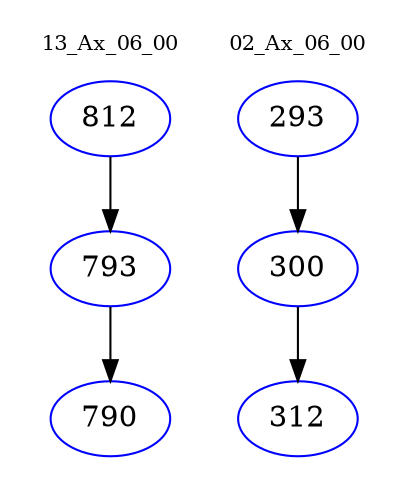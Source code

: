 digraph{
subgraph cluster_0 {
color = white
label = "13_Ax_06_00";
fontsize=10;
T0_812 [label="812", color="blue"]
T0_812 -> T0_793 [color="black"]
T0_793 [label="793", color="blue"]
T0_793 -> T0_790 [color="black"]
T0_790 [label="790", color="blue"]
}
subgraph cluster_1 {
color = white
label = "02_Ax_06_00";
fontsize=10;
T1_293 [label="293", color="blue"]
T1_293 -> T1_300 [color="black"]
T1_300 [label="300", color="blue"]
T1_300 -> T1_312 [color="black"]
T1_312 [label="312", color="blue"]
}
}
